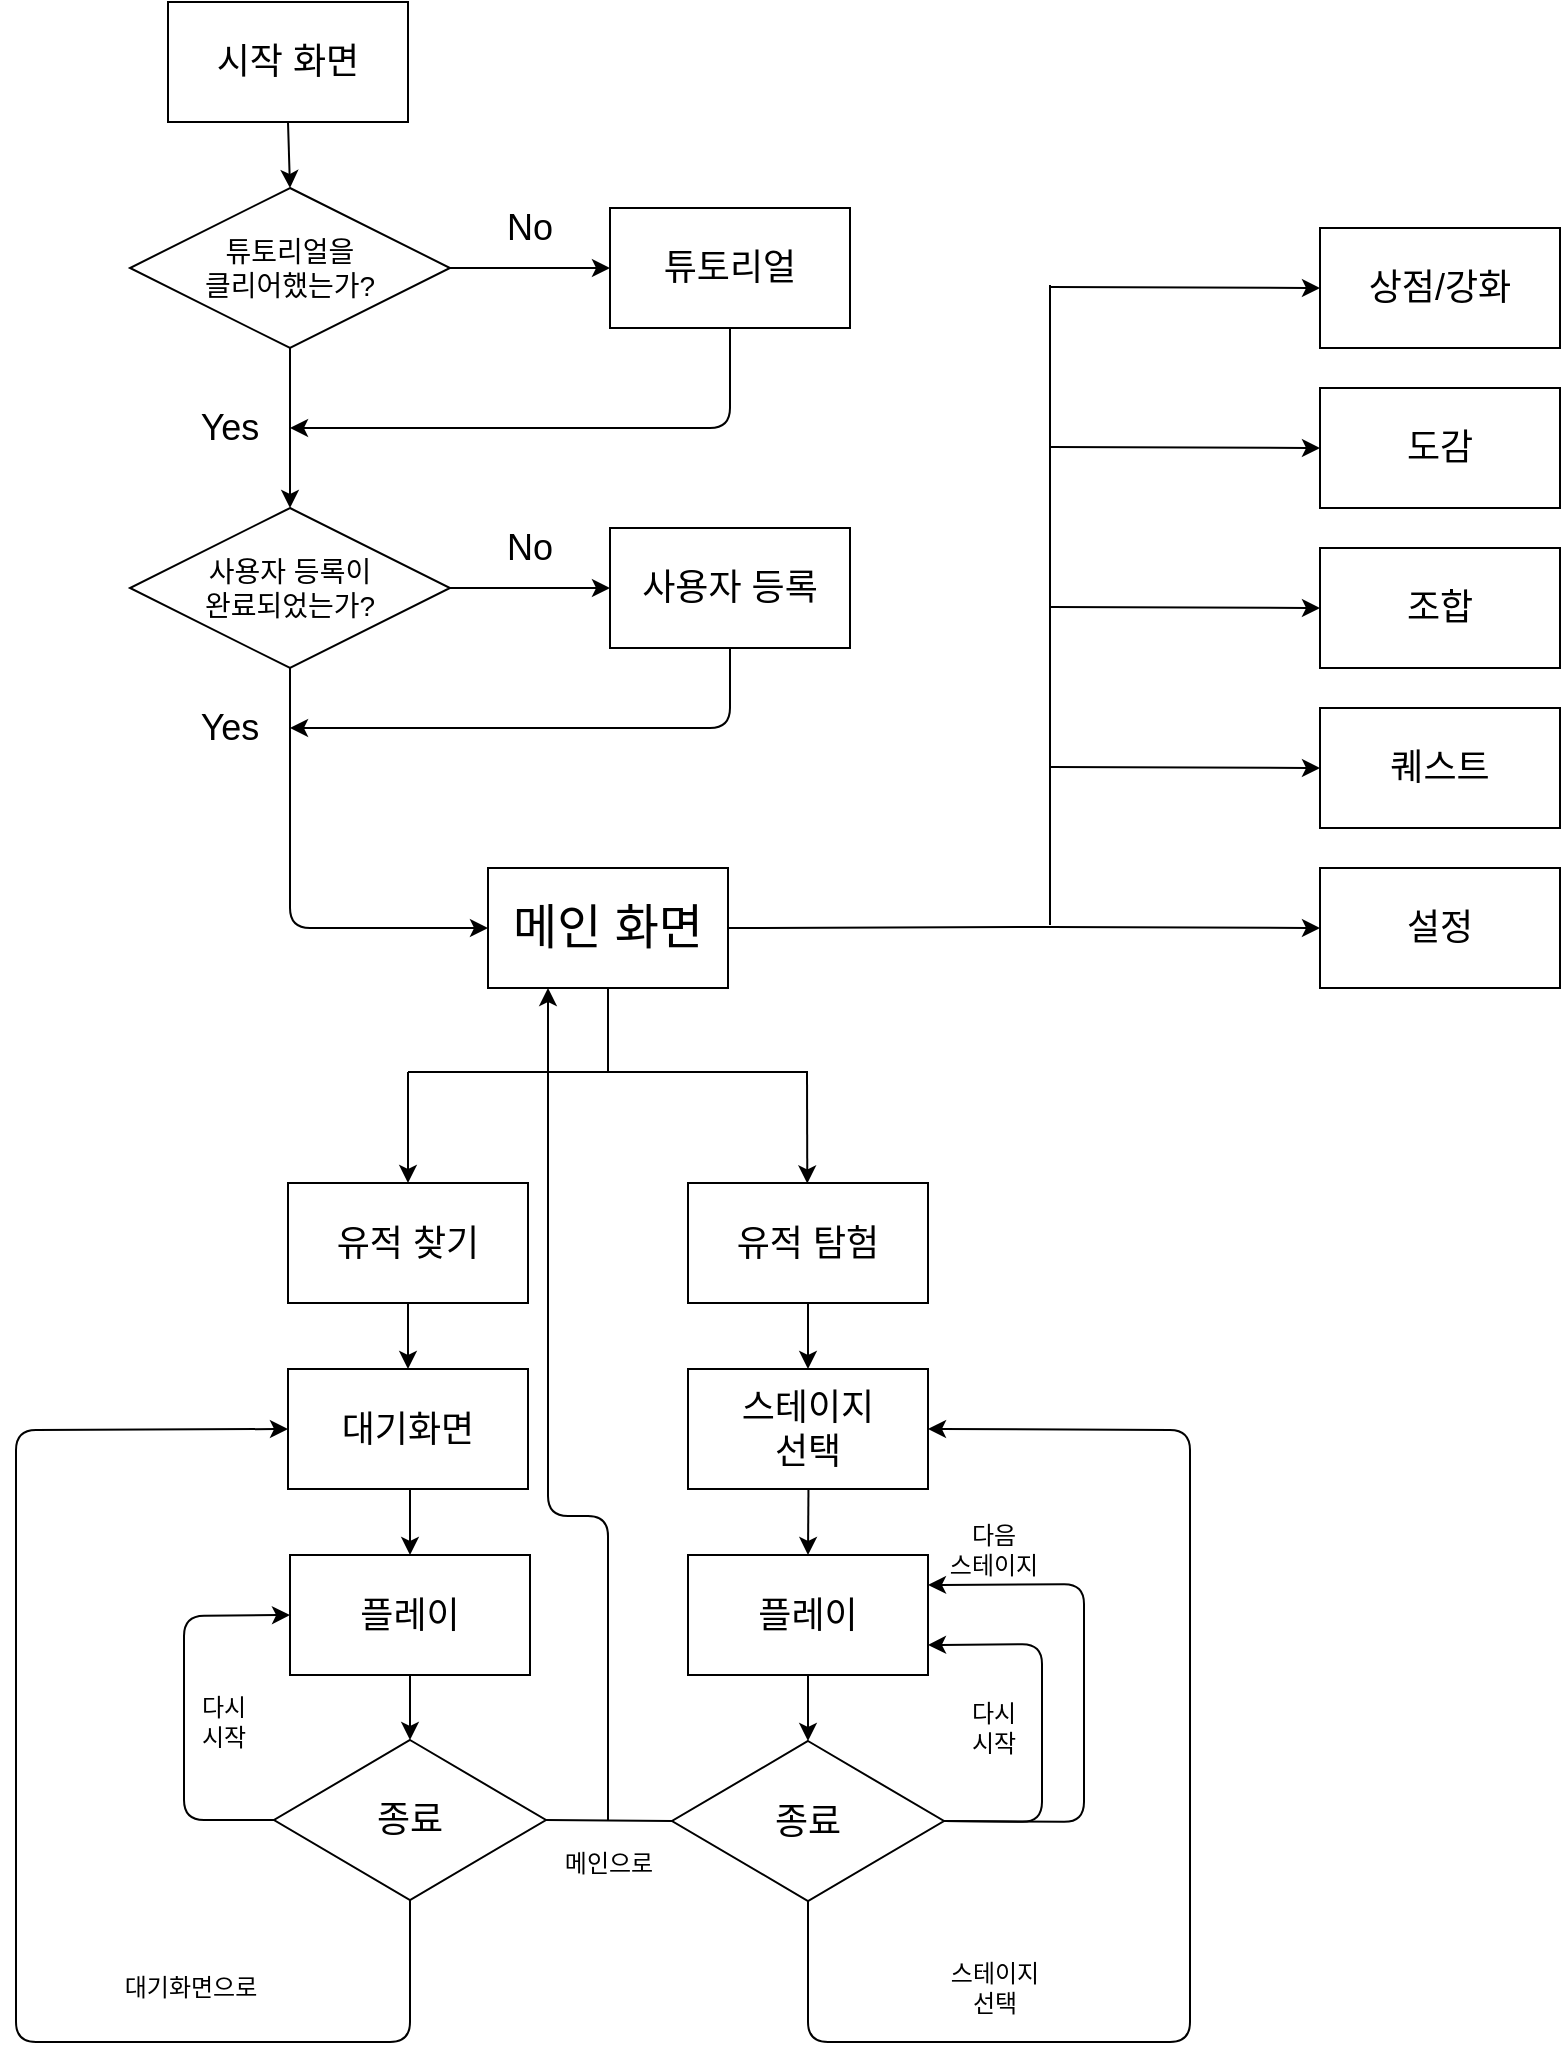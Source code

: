 <mxfile version="10.6.0" type="github"><diagram name="Page-1" id="edf60f1a-56cd-e834-aa8a-f176f3a09ee4"><mxGraphModel dx="2022" dy="1382" grid="0" gridSize="10" guides="1" tooltips="1" connect="1" arrows="1" fold="1" page="1" pageScale="1" pageWidth="850" pageHeight="1100" background="#ffffff" math="0" shadow="0"><root><mxCell id="0"/><mxCell id="1" parent="0"/><mxCell id="-a4ElGShlZKuBSlE3AAH-1" value="&lt;font style=&quot;font-size: 18px&quot;&gt;시작 화면&lt;/font&gt;" style="rounded=0;whiteSpace=wrap;html=1;" vertex="1" parent="1"><mxGeometry x="114" y="40" width="120" height="60" as="geometry"/></mxCell><mxCell id="-a4ElGShlZKuBSlE3AAH-5" value="" style="edgeStyle=orthogonalEdgeStyle;rounded=0;orthogonalLoop=1;jettySize=auto;html=1;" edge="1" parent="1" source="-a4ElGShlZKuBSlE3AAH-2"><mxGeometry relative="1" as="geometry"><mxPoint x="175" y="293" as="targetPoint"/><Array as="points"><mxPoint x="175" y="263"/><mxPoint x="175" y="263"/></Array></mxGeometry></mxCell><mxCell id="-a4ElGShlZKuBSlE3AAH-7" value="" style="edgeStyle=orthogonalEdgeStyle;rounded=0;orthogonalLoop=1;jettySize=auto;html=1;" edge="1" parent="1" source="-a4ElGShlZKuBSlE3AAH-2"><mxGeometry relative="1" as="geometry"><mxPoint x="335" y="173" as="targetPoint"/></mxGeometry></mxCell><mxCell id="-a4ElGShlZKuBSlE3AAH-2" value="&lt;font&gt;&lt;font style=&quot;font-size: 14px&quot;&gt;튜토리얼을&lt;br&gt;클리어했는가?&lt;/font&gt;&lt;br&gt;&lt;/font&gt;" style="rhombus;whiteSpace=wrap;html=1;" vertex="1" parent="1"><mxGeometry x="95" y="133" width="160" height="80" as="geometry"/></mxCell><mxCell id="-a4ElGShlZKuBSlE3AAH-3" value="" style="endArrow=classic;html=1;exitX=0.5;exitY=1;exitDx=0;exitDy=0;entryX=0.5;entryY=0;entryDx=0;entryDy=0;" edge="1" parent="1" source="-a4ElGShlZKuBSlE3AAH-1" target="-a4ElGShlZKuBSlE3AAH-2"><mxGeometry width="50" height="50" relative="1" as="geometry"><mxPoint x="95" y="320" as="sourcePoint"/><mxPoint x="175" y="160" as="targetPoint"/></mxGeometry></mxCell><mxCell id="-a4ElGShlZKuBSlE3AAH-8" value="&lt;font style=&quot;font-size: 18px&quot;&gt;Yes&lt;/font&gt;" style="text;html=1;strokeColor=none;fillColor=none;align=center;verticalAlign=middle;whiteSpace=wrap;rounded=0;" vertex="1" parent="1"><mxGeometry x="125" y="243" width="40" height="20" as="geometry"/></mxCell><mxCell id="-a4ElGShlZKuBSlE3AAH-11" value="&lt;font style=&quot;font-size: 18px&quot;&gt;No&lt;/font&gt;" style="text;html=1;strokeColor=none;fillColor=none;align=center;verticalAlign=middle;whiteSpace=wrap;rounded=0;" vertex="1" parent="1"><mxGeometry x="275" y="143" width="40" height="20" as="geometry"/></mxCell><mxCell id="-a4ElGShlZKuBSlE3AAH-12" value="&lt;font style=&quot;font-size: 18px&quot;&gt;튜토리얼&lt;/font&gt;" style="rounded=0;whiteSpace=wrap;html=1;" vertex="1" parent="1"><mxGeometry x="335" y="143" width="120" height="60" as="geometry"/></mxCell><mxCell id="-a4ElGShlZKuBSlE3AAH-13" value="&lt;font style=&quot;font-size: 18px&quot;&gt;사용자 등록&lt;/font&gt;" style="rounded=0;whiteSpace=wrap;html=1;" vertex="1" parent="1"><mxGeometry x="335" y="303" width="120" height="60" as="geometry"/></mxCell><mxCell id="-a4ElGShlZKuBSlE3AAH-15" value="" style="endArrow=classic;html=1;exitX=0.5;exitY=1;exitDx=0;exitDy=0;" edge="1" parent="1" source="-a4ElGShlZKuBSlE3AAH-12"><mxGeometry width="50" height="50" relative="1" as="geometry"><mxPoint x="95" y="423" as="sourcePoint"/><mxPoint x="175" y="253" as="targetPoint"/><Array as="points"><mxPoint x="395" y="253"/></Array></mxGeometry></mxCell><mxCell id="-a4ElGShlZKuBSlE3AAH-16" value="&lt;font&gt;&lt;font style=&quot;font-size: 14px&quot;&gt;사용자 등록이&lt;br&gt;완료되었는가?&lt;/font&gt;&lt;br&gt;&lt;/font&gt;" style="rhombus;whiteSpace=wrap;html=1;" vertex="1" parent="1"><mxGeometry x="95" y="293" width="160" height="80" as="geometry"/></mxCell><mxCell id="-a4ElGShlZKuBSlE3AAH-18" value="&lt;font style=&quot;font-size: 24px&quot;&gt;메인 화면&lt;/font&gt;" style="rounded=0;whiteSpace=wrap;html=1;" vertex="1" parent="1"><mxGeometry x="274" y="473" width="120" height="60" as="geometry"/></mxCell><mxCell id="-a4ElGShlZKuBSlE3AAH-19" value="" style="endArrow=classic;html=1;entryX=0;entryY=0.5;entryDx=0;entryDy=0;exitX=0.5;exitY=1;exitDx=0;exitDy=0;" edge="1" parent="1" source="-a4ElGShlZKuBSlE3AAH-16" target="-a4ElGShlZKuBSlE3AAH-18"><mxGeometry width="50" height="50" relative="1" as="geometry"><mxPoint x="95" y="573" as="sourcePoint"/><mxPoint x="145" y="523" as="targetPoint"/><Array as="points"><mxPoint x="175" y="503"/></Array></mxGeometry></mxCell><mxCell id="-a4ElGShlZKuBSlE3AAH-20" value="" style="edgeStyle=orthogonalEdgeStyle;rounded=0;orthogonalLoop=1;jettySize=auto;html=1;" edge="1" parent="1"><mxGeometry relative="1" as="geometry"><mxPoint x="255" y="333" as="sourcePoint"/><mxPoint x="335" y="333" as="targetPoint"/></mxGeometry></mxCell><mxCell id="-a4ElGShlZKuBSlE3AAH-21" value="&lt;font style=&quot;font-size: 18px&quot;&gt;Yes&lt;/font&gt;" style="text;html=1;strokeColor=none;fillColor=none;align=center;verticalAlign=middle;whiteSpace=wrap;rounded=0;" vertex="1" parent="1"><mxGeometry x="125" y="393" width="40" height="20" as="geometry"/></mxCell><mxCell id="-a4ElGShlZKuBSlE3AAH-22" value="&lt;font style=&quot;font-size: 18px&quot;&gt;No&lt;/font&gt;" style="text;html=1;strokeColor=none;fillColor=none;align=center;verticalAlign=middle;whiteSpace=wrap;rounded=0;" vertex="1" parent="1"><mxGeometry x="275" y="303" width="40" height="20" as="geometry"/></mxCell><mxCell id="-a4ElGShlZKuBSlE3AAH-24" value="" style="endArrow=classic;html=1;exitX=0.5;exitY=1;exitDx=0;exitDy=0;" edge="1" parent="1" source="-a4ElGShlZKuBSlE3AAH-13"><mxGeometry width="50" height="50" relative="1" as="geometry"><mxPoint x="405" y="368" as="sourcePoint"/><mxPoint x="175" y="403" as="targetPoint"/><Array as="points"><mxPoint x="395" y="403"/></Array></mxGeometry></mxCell><mxCell id="-a4ElGShlZKuBSlE3AAH-25" value="" style="endArrow=none;html=1;entryX=1;entryY=0.5;entryDx=0;entryDy=0;" edge="1" parent="1" target="-a4ElGShlZKuBSlE3AAH-18"><mxGeometry width="50" height="50" relative="1" as="geometry"><mxPoint x="555" y="502.5" as="sourcePoint"/><mxPoint x="145" y="558.5" as="targetPoint"/></mxGeometry></mxCell><mxCell id="-a4ElGShlZKuBSlE3AAH-26" value="" style="endArrow=none;html=1;" edge="1" parent="1"><mxGeometry width="50" height="50" relative="1" as="geometry"><mxPoint x="555" y="501.5" as="sourcePoint"/><mxPoint x="555" y="181.5" as="targetPoint"/></mxGeometry></mxCell><mxCell id="-a4ElGShlZKuBSlE3AAH-27" value="" style="endArrow=classic;html=1;entryX=0;entryY=0.5;entryDx=0;entryDy=0;" edge="1" parent="1" target="-a4ElGShlZKuBSlE3AAH-28"><mxGeometry width="50" height="50" relative="1" as="geometry"><mxPoint x="555" y="182.5" as="sourcePoint"/><mxPoint x="605" y="142.5" as="targetPoint"/></mxGeometry></mxCell><mxCell id="-a4ElGShlZKuBSlE3AAH-28" value="&lt;font style=&quot;font-size: 18px&quot;&gt;상점/강화&lt;/font&gt;" style="rounded=0;whiteSpace=wrap;html=1;" vertex="1" parent="1"><mxGeometry x="690.0" y="153" width="120" height="60" as="geometry"/></mxCell><mxCell id="-a4ElGShlZKuBSlE3AAH-33" value="" style="endArrow=classic;html=1;entryX=0;entryY=0.5;entryDx=0;entryDy=0;" edge="1" parent="1" target="-a4ElGShlZKuBSlE3AAH-34"><mxGeometry width="50" height="50" relative="1" as="geometry"><mxPoint x="555.0" y="262.5" as="sourcePoint"/><mxPoint x="605" y="222.5" as="targetPoint"/></mxGeometry></mxCell><mxCell id="-a4ElGShlZKuBSlE3AAH-34" value="&lt;font style=&quot;font-size: 18px&quot;&gt;도감&lt;/font&gt;" style="rounded=0;whiteSpace=wrap;html=1;" vertex="1" parent="1"><mxGeometry x="690.0" y="233" width="120" height="60" as="geometry"/></mxCell><mxCell id="-a4ElGShlZKuBSlE3AAH-35" value="" style="endArrow=classic;html=1;entryX=0;entryY=0.5;entryDx=0;entryDy=0;" edge="1" parent="1" target="-a4ElGShlZKuBSlE3AAH-36"><mxGeometry width="50" height="50" relative="1" as="geometry"><mxPoint x="555.0" y="342.5" as="sourcePoint"/><mxPoint x="605" y="302.5" as="targetPoint"/></mxGeometry></mxCell><mxCell id="-a4ElGShlZKuBSlE3AAH-36" value="&lt;font style=&quot;font-size: 18px&quot;&gt;조합&lt;/font&gt;" style="rounded=0;whiteSpace=wrap;html=1;" vertex="1" parent="1"><mxGeometry x="690.0" y="313" width="120" height="60" as="geometry"/></mxCell><mxCell id="-a4ElGShlZKuBSlE3AAH-39" value="" style="endArrow=classic;html=1;entryX=0;entryY=0.5;entryDx=0;entryDy=0;" edge="1" parent="1" target="-a4ElGShlZKuBSlE3AAH-40"><mxGeometry width="50" height="50" relative="1" as="geometry"><mxPoint x="555.0" y="422.5" as="sourcePoint"/><mxPoint x="605" y="382.5" as="targetPoint"/></mxGeometry></mxCell><mxCell id="-a4ElGShlZKuBSlE3AAH-40" value="&lt;font style=&quot;font-size: 18px&quot;&gt;퀘스트&lt;/font&gt;" style="rounded=0;whiteSpace=wrap;html=1;" vertex="1" parent="1"><mxGeometry x="690.0" y="393" width="120" height="60" as="geometry"/></mxCell><mxCell id="-a4ElGShlZKuBSlE3AAH-43" value="" style="endArrow=classic;html=1;entryX=0;entryY=0.5;entryDx=0;entryDy=0;" edge="1" parent="1" target="-a4ElGShlZKuBSlE3AAH-44"><mxGeometry width="50" height="50" relative="1" as="geometry"><mxPoint x="555.0" y="502.5" as="sourcePoint"/><mxPoint x="605" y="462.5" as="targetPoint"/></mxGeometry></mxCell><mxCell id="-a4ElGShlZKuBSlE3AAH-44" value="&lt;font style=&quot;font-size: 18px&quot;&gt;설정&lt;/font&gt;" style="rounded=0;whiteSpace=wrap;html=1;" vertex="1" parent="1"><mxGeometry x="690.0" y="473" width="120" height="60" as="geometry"/></mxCell><mxCell id="-a4ElGShlZKuBSlE3AAH-45" value="" style="endArrow=none;html=1;entryX=0.5;entryY=1;entryDx=0;entryDy=0;" edge="1" parent="1" target="-a4ElGShlZKuBSlE3AAH-18"><mxGeometry width="50" height="50" relative="1" as="geometry"><mxPoint x="334" y="575" as="sourcePoint"/><mxPoint x="304" y="554" as="targetPoint"/></mxGeometry></mxCell><mxCell id="-a4ElGShlZKuBSlE3AAH-46" value="" style="endArrow=none;html=1;" edge="1" parent="1"><mxGeometry width="50" height="50" relative="1" as="geometry"><mxPoint x="234" y="575" as="sourcePoint"/><mxPoint x="434" y="575" as="targetPoint"/></mxGeometry></mxCell><mxCell id="-a4ElGShlZKuBSlE3AAH-49" value="&lt;font style=&quot;font-size: 18px&quot;&gt;유적 찾기&lt;/font&gt;" style="rounded=0;whiteSpace=wrap;html=1;" vertex="1" parent="1"><mxGeometry x="174" y="630.5" width="120" height="60" as="geometry"/></mxCell><mxCell id="-a4ElGShlZKuBSlE3AAH-50" value="&lt;font style=&quot;font-size: 18px&quot;&gt;유적 탐험&lt;/font&gt;" style="rounded=0;whiteSpace=wrap;html=1;" vertex="1" parent="1"><mxGeometry x="374" y="630.5" width="120" height="60" as="geometry"/></mxCell><mxCell id="-a4ElGShlZKuBSlE3AAH-51" value="&lt;font style=&quot;font-size: 18px&quot;&gt;스테이지&lt;br&gt;선택&lt;/font&gt;&lt;br&gt;" style="rounded=0;whiteSpace=wrap;html=1;" vertex="1" parent="1"><mxGeometry x="374" y="723.5" width="120" height="60" as="geometry"/></mxCell><mxCell id="-a4ElGShlZKuBSlE3AAH-52" value="" style="endArrow=classic;html=1;entryX=0.5;entryY=0;entryDx=0;entryDy=0;" edge="1" parent="1" target="-a4ElGShlZKuBSlE3AAH-49"><mxGeometry width="50" height="50" relative="1" as="geometry"><mxPoint x="234" y="575" as="sourcePoint"/><mxPoint x="145" y="792" as="targetPoint"/><Array as="points"><mxPoint x="234" y="575"/></Array></mxGeometry></mxCell><mxCell id="-a4ElGShlZKuBSlE3AAH-53" value="" style="endArrow=classic;html=1;entryX=0.5;entryY=0;entryDx=0;entryDy=0;" edge="1" parent="1"><mxGeometry width="50" height="50" relative="1" as="geometry"><mxPoint x="433.5" y="575" as="sourcePoint"/><mxPoint x="433.643" y="630.714" as="targetPoint"/><Array as="points"><mxPoint x="433.5" y="575"/></Array></mxGeometry></mxCell><mxCell id="-a4ElGShlZKuBSlE3AAH-54" value="" style="endArrow=classic;html=1;exitX=0.5;exitY=1;exitDx=0;exitDy=0;entryX=0.5;entryY=0;entryDx=0;entryDy=0;" edge="1" parent="1" source="-a4ElGShlZKuBSlE3AAH-50" target="-a4ElGShlZKuBSlE3AAH-51"><mxGeometry width="50" height="50" relative="1" as="geometry"><mxPoint x="125" y="842" as="sourcePoint"/><mxPoint x="175" y="792" as="targetPoint"/></mxGeometry></mxCell><mxCell id="-a4ElGShlZKuBSlE3AAH-55" value="&lt;font style=&quot;font-size: 18px&quot;&gt;대기화면&lt;/font&gt;" style="rounded=0;whiteSpace=wrap;html=1;" vertex="1" parent="1"><mxGeometry x="174" y="723.5" width="120" height="60" as="geometry"/></mxCell><mxCell id="-a4ElGShlZKuBSlE3AAH-56" value="" style="endArrow=classic;html=1;entryX=0.5;entryY=0;entryDx=0;entryDy=0;" edge="1" parent="1" target="-a4ElGShlZKuBSlE3AAH-55"><mxGeometry width="50" height="50" relative="1" as="geometry"><mxPoint x="234" y="690.5" as="sourcePoint"/><mxPoint x="145" y="907.5" as="targetPoint"/><Array as="points"><mxPoint x="234" y="690.5"/></Array></mxGeometry></mxCell><mxCell id="-a4ElGShlZKuBSlE3AAH-59" value="&lt;font style=&quot;font-size: 18px&quot;&gt;플레이&lt;br&gt;&lt;/font&gt;" style="rounded=0;whiteSpace=wrap;html=1;" vertex="1" parent="1"><mxGeometry x="175" y="816.5" width="120" height="60" as="geometry"/></mxCell><mxCell id="-a4ElGShlZKuBSlE3AAH-60" value="" style="endArrow=classic;html=1;entryX=0.5;entryY=0;entryDx=0;entryDy=0;" edge="1" parent="1" target="-a4ElGShlZKuBSlE3AAH-59"><mxGeometry width="50" height="50" relative="1" as="geometry"><mxPoint x="235" y="783.5" as="sourcePoint"/><mxPoint x="146" y="1000.5" as="targetPoint"/><Array as="points"><mxPoint x="235" y="783.5"/></Array></mxGeometry></mxCell><mxCell id="-a4ElGShlZKuBSlE3AAH-62" value="&lt;span style=&quot;font-size: 18px&quot;&gt;플레이&lt;/span&gt;&lt;br&gt;" style="rounded=0;whiteSpace=wrap;html=1;" vertex="1" parent="1"><mxGeometry x="374" y="816.5" width="120" height="60" as="geometry"/></mxCell><mxCell id="-a4ElGShlZKuBSlE3AAH-63" value="" style="endArrow=classic;html=1;exitX=0.5;exitY=1;exitDx=0;exitDy=0;entryX=0.5;entryY=0;entryDx=0;entryDy=0;" edge="1" parent="1" target="-a4ElGShlZKuBSlE3AAH-62"><mxGeometry width="50" height="50" relative="1" as="geometry"><mxPoint x="434.235" y="783.529" as="sourcePoint"/><mxPoint x="175" y="885" as="targetPoint"/></mxGeometry></mxCell><mxCell id="-a4ElGShlZKuBSlE3AAH-64" value="&lt;font style=&quot;font-size: 18px&quot;&gt;종료&lt;/font&gt;" style="rhombus;whiteSpace=wrap;html=1;" vertex="1" parent="1"><mxGeometry x="366" y="909.5" width="136" height="80" as="geometry"/></mxCell><mxCell id="-a4ElGShlZKuBSlE3AAH-65" value="" style="endArrow=classic;html=1;exitX=0.5;exitY=1;exitDx=0;exitDy=0;entryX=0.5;entryY=0;entryDx=0;entryDy=0;" edge="1" parent="1" source="-a4ElGShlZKuBSlE3AAH-62" target="-a4ElGShlZKuBSlE3AAH-64"><mxGeometry width="50" height="50" relative="1" as="geometry"><mxPoint x="468" y="894" as="sourcePoint"/><mxPoint x="450" y="903" as="targetPoint"/></mxGeometry></mxCell><mxCell id="-a4ElGShlZKuBSlE3AAH-67" value="&lt;font style=&quot;font-size: 18px&quot;&gt;종료&lt;/font&gt;" style="rhombus;whiteSpace=wrap;html=1;" vertex="1" parent="1"><mxGeometry x="167" y="909" width="136" height="80" as="geometry"/></mxCell><mxCell id="-a4ElGShlZKuBSlE3AAH-68" value="" style="endArrow=classic;html=1;exitX=0.5;exitY=1;exitDx=0;exitDy=0;entryX=0.5;entryY=0;entryDx=0;entryDy=0;" edge="1" parent="1" target="-a4ElGShlZKuBSlE3AAH-67"><mxGeometry width="50" height="50" relative="1" as="geometry"><mxPoint x="235" y="876.5" as="sourcePoint"/><mxPoint x="251" y="902.5" as="targetPoint"/></mxGeometry></mxCell><mxCell id="-a4ElGShlZKuBSlE3AAH-69" value="" style="endArrow=classic;html=1;exitX=0.5;exitY=1;exitDx=0;exitDy=0;entryX=1;entryY=0.5;entryDx=0;entryDy=0;" edge="1" parent="1" source="-a4ElGShlZKuBSlE3AAH-64" target="-a4ElGShlZKuBSlE3AAH-51"><mxGeometry width="50" height="50" relative="1" as="geometry"><mxPoint x="95" y="1060" as="sourcePoint"/><mxPoint x="625" y="723" as="targetPoint"/><Array as="points"><mxPoint x="434" y="1060"/><mxPoint x="625" y="1060"/><mxPoint x="625" y="754"/></Array></mxGeometry></mxCell><mxCell id="-a4ElGShlZKuBSlE3AAH-70" value="" style="endArrow=classic;html=1;exitX=1;exitY=0.5;exitDx=0;exitDy=0;entryX=1;entryY=0.75;entryDx=0;entryDy=0;" edge="1" parent="1" source="-a4ElGShlZKuBSlE3AAH-64" target="-a4ElGShlZKuBSlE3AAH-62"><mxGeometry width="50" height="50" relative="1" as="geometry"><mxPoint x="95" y="1139" as="sourcePoint"/><mxPoint x="145" y="1089" as="targetPoint"/><Array as="points"><mxPoint x="551" y="950"/><mxPoint x="551" y="861"/></Array></mxGeometry></mxCell><mxCell id="-a4ElGShlZKuBSlE3AAH-72" value="" style="endArrow=classic;html=1;exitX=0.5;exitY=1;exitDx=0;exitDy=0;entryX=0;entryY=0.5;entryDx=0;entryDy=0;" edge="1" parent="1" source="-a4ElGShlZKuBSlE3AAH-67" target="-a4ElGShlZKuBSlE3AAH-55"><mxGeometry width="50" height="50" relative="1" as="geometry"><mxPoint x="-46" y="959.5" as="sourcePoint"/><mxPoint x="14" y="723.5" as="targetPoint"/><Array as="points"><mxPoint x="235" y="1060"/><mxPoint x="38" y="1060"/><mxPoint x="38" y="754"/></Array></mxGeometry></mxCell><mxCell id="-a4ElGShlZKuBSlE3AAH-73" value="" style="endArrow=classic;html=1;exitX=0;exitY=0.5;exitDx=0;exitDy=0;entryX=0;entryY=0.5;entryDx=0;entryDy=0;" edge="1" parent="1" source="-a4ElGShlZKuBSlE3AAH-67" target="-a4ElGShlZKuBSlE3AAH-59"><mxGeometry width="50" height="50" relative="1" as="geometry"><mxPoint x="46" y="928" as="sourcePoint"/><mxPoint x="38" y="825" as="targetPoint"/><Array as="points"><mxPoint x="122" y="949"/><mxPoint x="122" y="847"/></Array></mxGeometry></mxCell><mxCell id="-a4ElGShlZKuBSlE3AAH-74" value="" style="endArrow=none;html=1;entryX=0;entryY=0.5;entryDx=0;entryDy=0;exitX=1;exitY=0.5;exitDx=0;exitDy=0;" edge="1" parent="1" source="-a4ElGShlZKuBSlE3AAH-67" target="-a4ElGShlZKuBSlE3AAH-64"><mxGeometry width="50" height="50" relative="1" as="geometry"><mxPoint x="31" y="1139" as="sourcePoint"/><mxPoint x="81" y="1089" as="targetPoint"/></mxGeometry></mxCell><mxCell id="-a4ElGShlZKuBSlE3AAH-75" value="" style="endArrow=classic;html=1;entryX=0.25;entryY=1;entryDx=0;entryDy=0;" edge="1" parent="1" target="-a4ElGShlZKuBSlE3AAH-18"><mxGeometry width="50" height="50" relative="1" as="geometry"><mxPoint x="334" y="949" as="sourcePoint"/><mxPoint x="304" y="551" as="targetPoint"/><Array as="points"><mxPoint x="334" y="797"/><mxPoint x="304" y="797"/></Array></mxGeometry></mxCell><mxCell id="-a4ElGShlZKuBSlE3AAH-76" value="다시&lt;br&gt;시작&lt;br&gt;" style="text;html=1;strokeColor=none;fillColor=none;align=center;verticalAlign=middle;whiteSpace=wrap;rounded=0;" vertex="1" parent="1"><mxGeometry x="121.5" y="889.5" width="40" height="20" as="geometry"/></mxCell><mxCell id="-a4ElGShlZKuBSlE3AAH-77" value="다시&lt;br&gt;시작&lt;br&gt;" style="text;html=1;strokeColor=none;fillColor=none;align=center;verticalAlign=middle;whiteSpace=wrap;rounded=0;" vertex="1" parent="1"><mxGeometry x="507" y="893" width="40" height="20" as="geometry"/></mxCell><mxCell id="-a4ElGShlZKuBSlE3AAH-78" value="스테이지&lt;br&gt;선택&lt;br&gt;" style="text;html=1;strokeColor=none;fillColor=none;align=center;verticalAlign=middle;whiteSpace=wrap;rounded=0;" vertex="1" parent="1"><mxGeometry x="473.5" y="1019.5" width="107" height="26" as="geometry"/></mxCell><mxCell id="-a4ElGShlZKuBSlE3AAH-79" value="대기화면으로&lt;br&gt;" style="text;html=1;strokeColor=none;fillColor=none;align=center;verticalAlign=middle;whiteSpace=wrap;rounded=0;" vertex="1" parent="1"><mxGeometry x="71.5" y="1019.5" width="107" height="26" as="geometry"/></mxCell><mxCell id="-a4ElGShlZKuBSlE3AAH-80" value="메인으로&lt;br&gt;" style="text;html=1;strokeColor=none;fillColor=none;align=center;verticalAlign=middle;whiteSpace=wrap;rounded=0;" vertex="1" parent="1"><mxGeometry x="280.5" y="957.5" width="107" height="26" as="geometry"/></mxCell><mxCell id="-a4ElGShlZKuBSlE3AAH-81" value="" style="endArrow=classic;html=1;exitX=1;exitY=0.5;exitDx=0;exitDy=0;entryX=1;entryY=0.25;entryDx=0;entryDy=0;" edge="1" parent="1" source="-a4ElGShlZKuBSlE3AAH-64" target="-a4ElGShlZKuBSlE3AAH-62"><mxGeometry width="50" height="50" relative="1" as="geometry"><mxPoint x="293" y="1138" as="sourcePoint"/><mxPoint x="572" y="821" as="targetPoint"/><Array as="points"><mxPoint x="572" y="950"/><mxPoint x="572" y="831"/></Array></mxGeometry></mxCell><mxCell id="-a4ElGShlZKuBSlE3AAH-84" value="다음&lt;br&gt;스테이지&lt;br&gt;" style="text;html=1;strokeColor=none;fillColor=none;align=center;verticalAlign=middle;whiteSpace=wrap;rounded=0;" vertex="1" parent="1"><mxGeometry x="498" y="804" width="58" height="20" as="geometry"/></mxCell></root></mxGraphModel></diagram></mxfile>